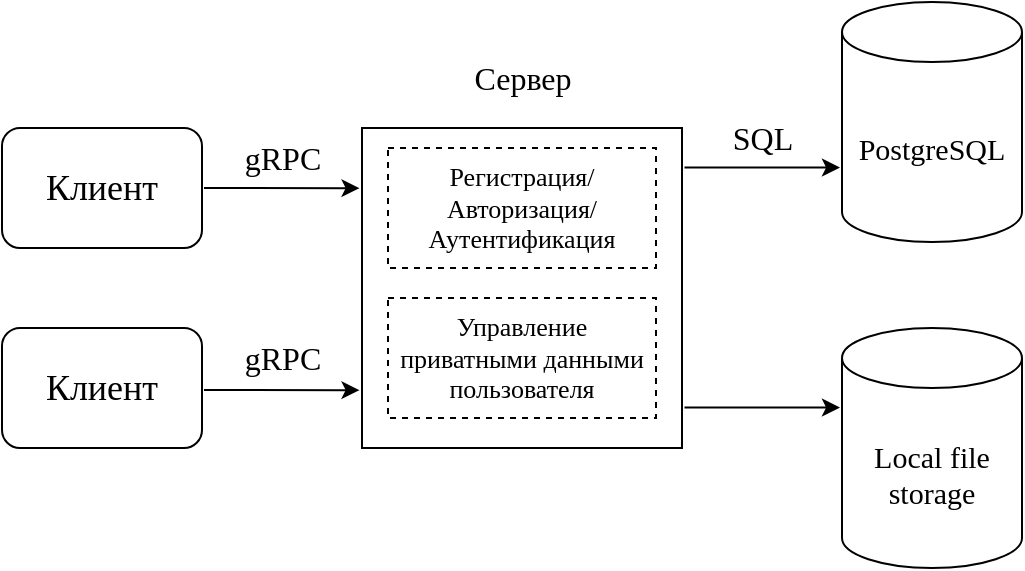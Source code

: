 <mxfile version="20.7.4" type="device" pages="2"><diagram name="Страница — 1" id="A7AEi9wS5JXtITfmlAnY"><mxGraphModel dx="1821" dy="1061" grid="1" gridSize="10" guides="1" tooltips="1" connect="1" arrows="1" fold="1" page="1" pageScale="1" pageWidth="827" pageHeight="1169" math="0" shadow="0"><root><mxCell id="0"/><mxCell id="1" parent="0"/><mxCell id="0BjabEh6aeYiws9WoOvz-1" value="Клиент" style="rounded=1;whiteSpace=wrap;html=1;fontFamily=Times New Roman;fontSize=18;" parent="1" vertex="1"><mxGeometry x="120" y="120" width="100" height="60" as="geometry"/></mxCell><mxCell id="0BjabEh6aeYiws9WoOvz-2" value="Клиент" style="rounded=1;whiteSpace=wrap;html=1;fontFamily=Times New Roman;fontSize=18;" parent="1" vertex="1"><mxGeometry x="120" y="220" width="100" height="60" as="geometry"/></mxCell><mxCell id="0BjabEh6aeYiws9WoOvz-3" value="" style="rounded=0;whiteSpace=wrap;html=1;fontFamily=Times New Roman;fontSize=18;" parent="1" vertex="1"><mxGeometry x="300" y="120" width="160" height="160" as="geometry"/></mxCell><mxCell id="0BjabEh6aeYiws9WoOvz-4" value="PostgreSQL" style="shape=cylinder3;whiteSpace=wrap;html=1;boundedLbl=1;backgroundOutline=1;size=15;fontFamily=Times New Roman;fontSize=15;" parent="1" vertex="1"><mxGeometry x="540" y="57" width="90" height="120" as="geometry"/></mxCell><mxCell id="0BjabEh6aeYiws9WoOvz-6" value="" style="endArrow=classic;startArrow=none;html=1;rounded=0;exitX=1;exitY=0.5;exitDx=0;exitDy=0;entryX=-0.014;entryY=0.188;entryDx=0;entryDy=0;entryPerimeter=0;startFill=0;" parent="1" edge="1"><mxGeometry width="50" height="50" relative="1" as="geometry"><mxPoint x="221.0" y="150" as="sourcePoint"/><mxPoint x="298.76" y="150.08" as="targetPoint"/></mxGeometry></mxCell><mxCell id="0BjabEh6aeYiws9WoOvz-7" value="" style="endArrow=classic;startArrow=none;html=1;rounded=0;exitX=1;exitY=0.5;exitDx=0;exitDy=0;entryX=-0.014;entryY=0.188;entryDx=0;entryDy=0;entryPerimeter=0;startFill=0;" parent="1" edge="1"><mxGeometry width="50" height="50" relative="1" as="geometry"><mxPoint x="221.0" y="251" as="sourcePoint"/><mxPoint x="298.76" y="251.08" as="targetPoint"/></mxGeometry></mxCell><mxCell id="0BjabEh6aeYiws9WoOvz-8" value="" style="endArrow=classic;startArrow=none;html=1;rounded=0;exitX=1;exitY=0.5;exitDx=0;exitDy=0;entryX=-0.014;entryY=0.188;entryDx=0;entryDy=0;entryPerimeter=0;startFill=0;" parent="1" edge="1"><mxGeometry width="50" height="50" relative="1" as="geometry"><mxPoint x="461.24" y="139.69" as="sourcePoint"/><mxPoint x="539" y="139.77" as="targetPoint"/></mxGeometry></mxCell><mxCell id="0BjabEh6aeYiws9WoOvz-9" value="&lt;font face=&quot;Times New Roman&quot;&gt;&lt;span style=&quot;font-size: 16px;&quot;&gt;gRPC&lt;/span&gt;&lt;/font&gt;" style="text;html=1;align=center;verticalAlign=middle;resizable=0;points=[];autosize=1;strokeColor=none;fillColor=none;" parent="1" vertex="1"><mxGeometry x="230" y="120" width="60" height="30" as="geometry"/></mxCell><mxCell id="0BjabEh6aeYiws9WoOvz-10" value="&lt;font face=&quot;Times New Roman&quot;&gt;&lt;span style=&quot;font-size: 16px;&quot;&gt;gRPC&lt;/span&gt;&lt;/font&gt;" style="text;html=1;align=center;verticalAlign=middle;resizable=0;points=[];autosize=1;strokeColor=none;fillColor=none;" parent="1" vertex="1"><mxGeometry x="230" y="220" width="60" height="30" as="geometry"/></mxCell><mxCell id="0BjabEh6aeYiws9WoOvz-12" value="&lt;font face=&quot;Times New Roman&quot;&gt;&lt;span style=&quot;font-size: 16px;&quot;&gt;SQL&lt;/span&gt;&lt;/font&gt;" style="text;html=1;align=center;verticalAlign=middle;resizable=0;points=[];autosize=1;strokeColor=none;fillColor=none;" parent="1" vertex="1"><mxGeometry x="475" y="110" width="50" height="30" as="geometry"/></mxCell><mxCell id="0BjabEh6aeYiws9WoOvz-18" value="Регистрация/Авторизация/Аутентификация" style="rounded=0;whiteSpace=wrap;html=1;fontSize=13;dashed=1;fontFamily=Times New Roman;" parent="1" vertex="1"><mxGeometry x="313" y="130" width="134" height="60" as="geometry"/></mxCell><mxCell id="0BjabEh6aeYiws9WoOvz-19" value="&lt;font face=&quot;Times New Roman&quot;&gt;&lt;span style=&quot;font-size: 16px;&quot;&gt;Сервер&lt;/span&gt;&lt;/font&gt;" style="text;html=1;align=center;verticalAlign=middle;resizable=0;points=[];autosize=1;strokeColor=none;fillColor=none;" parent="1" vertex="1"><mxGeometry x="345" y="80" width="70" height="30" as="geometry"/></mxCell><mxCell id="0BjabEh6aeYiws9WoOvz-20" value="Управление приватными данными пользователя" style="rounded=0;whiteSpace=wrap;html=1;fontSize=13;dashed=1;fontFamily=Times New Roman;" parent="1" vertex="1"><mxGeometry x="313" y="205" width="134" height="60" as="geometry"/></mxCell><mxCell id="xavEVixjRneUGCWunh4h-1" value="Local file storage" style="shape=cylinder3;whiteSpace=wrap;html=1;boundedLbl=1;backgroundOutline=1;size=15;fontFamily=Times New Roman;fontSize=15;" vertex="1" parent="1"><mxGeometry x="540" y="220" width="90" height="120" as="geometry"/></mxCell><mxCell id="xavEVixjRneUGCWunh4h-2" value="" style="endArrow=classic;startArrow=none;html=1;rounded=0;exitX=1;exitY=0.5;exitDx=0;exitDy=0;entryX=-0.014;entryY=0.188;entryDx=0;entryDy=0;entryPerimeter=0;startFill=0;" edge="1" parent="1"><mxGeometry width="50" height="50" relative="1" as="geometry"><mxPoint x="461.24" y="259.69" as="sourcePoint"/><mxPoint x="539" y="259.77" as="targetPoint"/></mxGeometry></mxCell></root></mxGraphModel></diagram><diagram id="UmiuhMNcPvP-buo4m6Mh" name="Страница — 2"><mxGraphModel dx="2665" dy="1079" grid="1" gridSize="10" guides="1" tooltips="1" connect="1" arrows="1" fold="1" page="1" pageScale="1" pageWidth="827" pageHeight="1169" math="0" shadow="0"><root><mxCell id="0"/><mxCell id="1" parent="0"/><mxCell id="PvdSpdUyLi-zHJBY2cFU-2" value="" style="rounded=0;whiteSpace=wrap;html=1;strokeColor=none;fillColor=#FF6666;" vertex="1" parent="1"><mxGeometry x="1640" y="460" width="360" height="80" as="geometry"/></mxCell><mxCell id="PvdSpdUyLi-zHJBY2cFU-3" value="" style="rounded=0;whiteSpace=wrap;html=1;strokeColor=none;fillColor=#CCFFE6;" vertex="1" parent="1"><mxGeometry x="1640" y="380" width="360" height="80" as="geometry"/></mxCell><mxCell id="MHM7nCRx2v9ie0jKiCHQ-299" value="" style="rounded=0;whiteSpace=wrap;html=1;strokeColor=none;fillColor=#CCFFE6;" parent="1" vertex="1"><mxGeometry x="1160" y="380" width="360" height="100" as="geometry"/></mxCell><mxCell id="MHM7nCRx2v9ie0jKiCHQ-263" value="" style="rounded=0;whiteSpace=wrap;html=1;strokeColor=none;fillColor=#FF6666;" parent="1" vertex="1"><mxGeometry x="640" y="460" width="360" height="80" as="geometry"/></mxCell><mxCell id="MHM7nCRx2v9ie0jKiCHQ-264" value="" style="rounded=0;whiteSpace=wrap;html=1;strokeColor=none;fillColor=#CCFFE6;" parent="1" vertex="1"><mxGeometry x="640" y="380" width="360" height="80" as="geometry"/></mxCell><mxCell id="MHM7nCRx2v9ie0jKiCHQ-179" value="" style="rounded=0;whiteSpace=wrap;html=1;strokeColor=none;fillColor=#FF6666;" parent="1" vertex="1"><mxGeometry x="-320" y="170" width="360" height="100" as="geometry"/></mxCell><mxCell id="MHM7nCRx2v9ie0jKiCHQ-175" value="" style="rounded=0;whiteSpace=wrap;html=1;strokeColor=none;fillColor=#FF6666;" parent="1" vertex="1"><mxGeometry x="-320" y="575" width="360" height="80" as="geometry"/></mxCell><mxCell id="MHM7nCRx2v9ie0jKiCHQ-158" value="" style="rounded=0;whiteSpace=wrap;html=1;strokeColor=none;fillColor=#CCFFE6;" parent="1" vertex="1"><mxGeometry x="-320" y="495" width="360" height="80" as="geometry"/></mxCell><mxCell id="MHM7nCRx2v9ie0jKiCHQ-71" value="" style="rounded=0;whiteSpace=wrap;html=1;strokeColor=none;fillColor=#FF6666;" parent="1" vertex="1"><mxGeometry x="160" y="558" width="360" height="100" as="geometry"/></mxCell><mxCell id="MHM7nCRx2v9ie0jKiCHQ-66" value="" style="rounded=0;whiteSpace=wrap;html=1;strokeColor=none;fillColor=#CCFFE6;" parent="1" vertex="1"><mxGeometry x="160" y="458" width="360" height="100" as="geometry"/></mxCell><mxCell id="MHM7nCRx2v9ie0jKiCHQ-1" value="" style="endArrow=none;html=1;rounded=0;strokeWidth=2;" parent="1" edge="1"><mxGeometry width="50" height="50" relative="1" as="geometry"><mxPoint x="160" y="680" as="sourcePoint"/><mxPoint x="160" y="80" as="targetPoint"/></mxGeometry></mxCell><mxCell id="MHM7nCRx2v9ie0jKiCHQ-2" value="" style="endArrow=none;html=1;rounded=0;strokeWidth=2;" parent="1" edge="1"><mxGeometry width="50" height="50" relative="1" as="geometry"><mxPoint x="280" y="680" as="sourcePoint"/><mxPoint x="280" y="80" as="targetPoint"/></mxGeometry></mxCell><mxCell id="MHM7nCRx2v9ie0jKiCHQ-3" value="" style="endArrow=none;html=1;rounded=0;strokeWidth=2;" parent="1" edge="1"><mxGeometry width="50" height="50" relative="1" as="geometry"><mxPoint x="400" y="680" as="sourcePoint"/><mxPoint x="400" y="80" as="targetPoint"/></mxGeometry></mxCell><mxCell id="MHM7nCRx2v9ie0jKiCHQ-8" value="Клиент 1" style="text;html=1;strokeColor=none;fillColor=none;align=center;verticalAlign=middle;whiteSpace=wrap;rounded=0;fontFamily=Times New Roman;fontSize=16;fontStyle=1" parent="1" vertex="1"><mxGeometry x="120" y="40" width="80" height="30" as="geometry"/></mxCell><mxCell id="MHM7nCRx2v9ie0jKiCHQ-9" value="Клиент 2" style="text;html=1;strokeColor=none;fillColor=none;align=center;verticalAlign=middle;whiteSpace=wrap;rounded=0;fontFamily=Times New Roman;fontSize=16;fontStyle=1" parent="1" vertex="1"><mxGeometry x="240" y="40" width="80" height="30" as="geometry"/></mxCell><mxCell id="MHM7nCRx2v9ie0jKiCHQ-10" value="Сервер" style="text;html=1;strokeColor=none;fillColor=none;align=center;verticalAlign=middle;whiteSpace=wrap;rounded=0;fontFamily=Times New Roman;fontSize=16;fontStyle=1" parent="1" vertex="1"><mxGeometry x="360" y="40" width="80" height="30" as="geometry"/></mxCell><mxCell id="MHM7nCRx2v9ie0jKiCHQ-11" value="" style="endArrow=classic;html=1;rounded=0;strokeColor=#0000FF;" parent="1" edge="1"><mxGeometry width="50" height="50" relative="1" as="geometry"><mxPoint x="160" y="108" as="sourcePoint"/><mxPoint x="400" y="108" as="targetPoint"/></mxGeometry></mxCell><mxCell id="MHM7nCRx2v9ie0jKiCHQ-12" value="" style="endArrow=classic;html=1;rounded=0;strokeColor=#CC00CC;" parent="1" edge="1"><mxGeometry width="50" height="50" relative="1" as="geometry"><mxPoint x="280" y="148" as="sourcePoint"/><mxPoint x="400" y="148" as="targetPoint"/></mxGeometry></mxCell><mxCell id="MHM7nCRx2v9ie0jKiCHQ-13" value="" style="endArrow=classic;html=1;rounded=0;strokeColor=#CC00CC;" parent="1" edge="1"><mxGeometry width="50" height="50" relative="1" as="geometry"><mxPoint x="400" y="488" as="sourcePoint"/><mxPoint x="280" y="488" as="targetPoint"/></mxGeometry></mxCell><mxCell id="MHM7nCRx2v9ie0jKiCHQ-14" value="" style="endArrow=classic;html=1;rounded=0;strokeColor=#0000FF;" parent="1" edge="1"><mxGeometry width="50" height="50" relative="1" as="geometry"><mxPoint x="400" y="528" as="sourcePoint"/><mxPoint x="160" y="528" as="targetPoint"/></mxGeometry></mxCell><mxCell id="MHM7nCRx2v9ie0jKiCHQ-15" value="Логин + пароль" style="text;html=1;strokeColor=none;fillColor=none;align=center;verticalAlign=middle;whiteSpace=wrap;rounded=0;" parent="1" vertex="1"><mxGeometry x="170" y="78" width="100" height="30" as="geometry"/></mxCell><mxCell id="MHM7nCRx2v9ie0jKiCHQ-18" value="OK + JWT" style="text;html=1;strokeColor=none;fillColor=none;align=center;verticalAlign=middle;whiteSpace=wrap;rounded=0;" parent="1" vertex="1"><mxGeometry x="290" y="498" width="100" height="30" as="geometry"/></mxCell><mxCell id="MHM7nCRx2v9ie0jKiCHQ-26" value="Логин + пароль" style="text;html=1;strokeColor=none;fillColor=none;align=center;verticalAlign=middle;whiteSpace=wrap;rounded=0;" parent="1" vertex="1"><mxGeometry x="290" y="118" width="100" height="30" as="geometry"/></mxCell><mxCell id="MHM7nCRx2v9ie0jKiCHQ-27" value="OK + JWT" style="text;html=1;strokeColor=none;fillColor=none;align=center;verticalAlign=middle;whiteSpace=wrap;rounded=0;" parent="1" vertex="1"><mxGeometry x="290" y="458" width="100" height="30" as="geometry"/></mxCell><mxCell id="MHM7nCRx2v9ie0jKiCHQ-38" value="" style="endArrow=none;html=1;rounded=0;strokeWidth=2;" parent="1" edge="1"><mxGeometry width="50" height="50" relative="1" as="geometry"><mxPoint x="520" y="680" as="sourcePoint"/><mxPoint x="520" y="80" as="targetPoint"/></mxGeometry></mxCell><mxCell id="MHM7nCRx2v9ie0jKiCHQ-40" value="База данных" style="text;html=1;strokeColor=none;fillColor=none;align=center;verticalAlign=middle;whiteSpace=wrap;rounded=0;fontFamily=Times New Roman;fontSize=16;fontStyle=1" parent="1" vertex="1"><mxGeometry x="480" y="40" width="80" height="30" as="geometry"/></mxCell><mxCell id="MHM7nCRx2v9ie0jKiCHQ-41" value="" style="endArrow=classic;html=1;rounded=0;strokeColor=#CC00CC;" parent="1" edge="1"><mxGeometry width="50" height="50" relative="1" as="geometry"><mxPoint x="400" y="228" as="sourcePoint"/><mxPoint x="520" y="228" as="targetPoint"/></mxGeometry></mxCell><mxCell id="MHM7nCRx2v9ie0jKiCHQ-49" value="" style="endArrow=classic;html=1;rounded=0;strokeColor=#0000FF;" parent="1" edge="1"><mxGeometry width="50" height="50" relative="1" as="geometry"><mxPoint x="400" y="188" as="sourcePoint"/><mxPoint x="520" y="188" as="targetPoint"/></mxGeometry></mxCell><mxCell id="MHM7nCRx2v9ie0jKiCHQ-50" value="Запрос пароля по логину" style="text;html=1;strokeColor=none;fillColor=none;align=center;verticalAlign=middle;whiteSpace=wrap;rounded=0;" parent="1" vertex="1"><mxGeometry x="410" y="198" width="100" height="30" as="geometry"/></mxCell><mxCell id="MHM7nCRx2v9ie0jKiCHQ-52" value="Запрос пароля по логину" style="text;html=1;strokeColor=none;fillColor=none;align=center;verticalAlign=middle;whiteSpace=wrap;rounded=0;" parent="1" vertex="1"><mxGeometry x="410" y="158" width="100" height="30" as="geometry"/></mxCell><mxCell id="MHM7nCRx2v9ie0jKiCHQ-54" value="" style="endArrow=classic;html=1;rounded=0;strokeColor=#CC00CC;" parent="1" edge="1"><mxGeometry width="50" height="50" relative="1" as="geometry"><mxPoint x="520" y="268" as="sourcePoint"/><mxPoint x="400" y="268" as="targetPoint"/></mxGeometry></mxCell><mxCell id="MHM7nCRx2v9ie0jKiCHQ-55" value="Пароль + соль" style="text;html=1;strokeColor=none;fillColor=none;align=center;verticalAlign=middle;whiteSpace=wrap;rounded=0;" parent="1" vertex="1"><mxGeometry x="410" y="238" width="100" height="30" as="geometry"/></mxCell><mxCell id="MHM7nCRx2v9ie0jKiCHQ-56" value="" style="endArrow=classic;html=1;rounded=0;strokeColor=#0000FF;" parent="1" edge="1"><mxGeometry width="50" height="50" relative="1" as="geometry"><mxPoint x="520" y="308" as="sourcePoint"/><mxPoint x="400" y="308" as="targetPoint"/></mxGeometry></mxCell><mxCell id="MHM7nCRx2v9ie0jKiCHQ-57" value="Пароль + соль" style="text;html=1;strokeColor=none;fillColor=none;align=center;verticalAlign=middle;whiteSpace=wrap;rounded=0;" parent="1" vertex="1"><mxGeometry x="410" y="278" width="100" height="30" as="geometry"/></mxCell><mxCell id="MHM7nCRx2v9ie0jKiCHQ-58" value="" style="endArrow=classic;html=1;rounded=0;strokeColor=#0000FF;edgeStyle=elbowEdgeStyle;" parent="1" edge="1"><mxGeometry width="50" height="50" relative="1" as="geometry"><mxPoint x="400" y="398" as="sourcePoint"/><mxPoint x="400" y="448" as="targetPoint"/><Array as="points"><mxPoint x="440" y="428"/></Array></mxGeometry></mxCell><mxCell id="MHM7nCRx2v9ie0jKiCHQ-59" value="Проверка &lt;br&gt;пароля" style="text;html=1;strokeColor=none;fillColor=none;align=left;verticalAlign=middle;whiteSpace=wrap;rounded=0;" parent="1" vertex="1"><mxGeometry x="450" y="408" width="60" height="30" as="geometry"/></mxCell><mxCell id="MHM7nCRx2v9ie0jKiCHQ-60" value="" style="endArrow=classic;html=1;rounded=0;strokeColor=#CC00CC;edgeStyle=elbowEdgeStyle;" parent="1" edge="1"><mxGeometry width="50" height="50" relative="1" as="geometry"><mxPoint x="400" y="328" as="sourcePoint"/><mxPoint x="400" y="378" as="targetPoint"/><Array as="points"><mxPoint x="440" y="358"/></Array></mxGeometry></mxCell><mxCell id="MHM7nCRx2v9ie0jKiCHQ-61" value="Проверка &lt;br&gt;пароля" style="text;html=1;strokeColor=none;fillColor=none;align=left;verticalAlign=middle;whiteSpace=wrap;rounded=0;" parent="1" vertex="1"><mxGeometry x="450" y="338" width="60" height="30" as="geometry"/></mxCell><mxCell id="MHM7nCRx2v9ie0jKiCHQ-62" value="" style="endArrow=classic;html=1;rounded=0;strokeColor=#CC00CC;" parent="1" edge="1"><mxGeometry width="50" height="50" relative="1" as="geometry"><mxPoint x="400" y="598" as="sourcePoint"/><mxPoint x="280" y="598" as="targetPoint"/></mxGeometry></mxCell><mxCell id="MHM7nCRx2v9ie0jKiCHQ-63" value="" style="endArrow=classic;html=1;rounded=0;strokeColor=#0000FF;" parent="1" edge="1"><mxGeometry width="50" height="50" relative="1" as="geometry"><mxPoint x="400" y="638" as="sourcePoint"/><mxPoint x="160" y="638" as="targetPoint"/></mxGeometry></mxCell><mxCell id="MHM7nCRx2v9ie0jKiCHQ-64" value="UNAUTHENTICATED" style="text;html=1;strokeColor=none;fillColor=none;align=center;verticalAlign=middle;whiteSpace=wrap;rounded=0;fontSize=10;" parent="1" vertex="1"><mxGeometry x="290" y="608" width="100" height="30" as="geometry"/></mxCell><mxCell id="MHM7nCRx2v9ie0jKiCHQ-65" value="UNAUTHENTICATED" style="text;html=1;strokeColor=none;fillColor=none;align=center;verticalAlign=middle;whiteSpace=wrap;rounded=0;fontSize=10;" parent="1" vertex="1"><mxGeometry x="290" y="568" width="100" height="30" as="geometry"/></mxCell><mxCell id="MHM7nCRx2v9ie0jKiCHQ-72" value="Успешная авторизация" style="text;html=1;strokeColor=none;fillColor=none;align=left;verticalAlign=middle;whiteSpace=wrap;rounded=0;" parent="1" vertex="1"><mxGeometry x="170" y="458" width="90" height="30" as="geometry"/></mxCell><mxCell id="MHM7nCRx2v9ie0jKiCHQ-73" value="Неудачная авторизация" style="text;html=1;strokeColor=none;fillColor=none;align=left;verticalAlign=middle;whiteSpace=wrap;rounded=0;" parent="1" vertex="1"><mxGeometry x="170" y="558" width="90" height="30" as="geometry"/></mxCell><mxCell id="MHM7nCRx2v9ie0jKiCHQ-76" value="" style="endArrow=none;html=1;rounded=0;strokeWidth=2;" parent="1" edge="1"><mxGeometry width="50" height="50" relative="1" as="geometry"><mxPoint x="-320" y="680" as="sourcePoint"/><mxPoint x="-320" y="80" as="targetPoint"/></mxGeometry></mxCell><mxCell id="MHM7nCRx2v9ie0jKiCHQ-77" value="" style="endArrow=none;html=1;rounded=0;strokeWidth=2;" parent="1" edge="1"><mxGeometry width="50" height="50" relative="1" as="geometry"><mxPoint x="-200" y="680" as="sourcePoint"/><mxPoint x="-200" y="80" as="targetPoint"/></mxGeometry></mxCell><mxCell id="MHM7nCRx2v9ie0jKiCHQ-78" value="" style="endArrow=none;html=1;rounded=0;strokeWidth=2;" parent="1" edge="1"><mxGeometry width="50" height="50" relative="1" as="geometry"><mxPoint x="-80" y="680" as="sourcePoint"/><mxPoint x="-80" y="80" as="targetPoint"/></mxGeometry></mxCell><mxCell id="MHM7nCRx2v9ie0jKiCHQ-79" value="Клиент 1" style="text;html=1;strokeColor=none;fillColor=none;align=center;verticalAlign=middle;whiteSpace=wrap;rounded=0;fontFamily=Times New Roman;fontSize=16;fontStyle=1" parent="1" vertex="1"><mxGeometry x="-360" y="40" width="80" height="30" as="geometry"/></mxCell><mxCell id="MHM7nCRx2v9ie0jKiCHQ-80" value="Клиент 2" style="text;html=1;strokeColor=none;fillColor=none;align=center;verticalAlign=middle;whiteSpace=wrap;rounded=0;fontFamily=Times New Roman;fontSize=16;fontStyle=1" parent="1" vertex="1"><mxGeometry x="-240" y="40" width="80" height="30" as="geometry"/></mxCell><mxCell id="MHM7nCRx2v9ie0jKiCHQ-81" value="Сервер" style="text;html=1;strokeColor=none;fillColor=none;align=center;verticalAlign=middle;whiteSpace=wrap;rounded=0;fontFamily=Times New Roman;fontSize=16;fontStyle=1" parent="1" vertex="1"><mxGeometry x="-120" y="40" width="80" height="30" as="geometry"/></mxCell><mxCell id="MHM7nCRx2v9ie0jKiCHQ-90" value="" style="endArrow=none;html=1;rounded=0;strokeWidth=2;" parent="1" edge="1"><mxGeometry width="50" height="50" relative="1" as="geometry"><mxPoint x="40" y="680" as="sourcePoint"/><mxPoint x="40" y="80" as="targetPoint"/></mxGeometry></mxCell><mxCell id="MHM7nCRx2v9ie0jKiCHQ-91" value="База данных" style="text;html=1;strokeColor=none;fillColor=none;align=center;verticalAlign=middle;whiteSpace=wrap;rounded=0;fontFamily=Times New Roman;fontSize=16;fontStyle=1" parent="1" vertex="1"><mxGeometry y="40" width="80" height="30" as="geometry"/></mxCell><mxCell id="MHM7nCRx2v9ie0jKiCHQ-112" value="" style="endArrow=classic;html=1;rounded=0;strokeColor=#0000FF;" parent="1" edge="1"><mxGeometry width="50" height="50" relative="1" as="geometry"><mxPoint x="-320" y="110" as="sourcePoint"/><mxPoint x="-80" y="110" as="targetPoint"/></mxGeometry></mxCell><mxCell id="MHM7nCRx2v9ie0jKiCHQ-113" value="" style="endArrow=classic;html=1;rounded=0;strokeColor=#CC00CC;" parent="1" edge="1"><mxGeometry width="50" height="50" relative="1" as="geometry"><mxPoint x="-200" y="150" as="sourcePoint"/><mxPoint x="-80" y="150" as="targetPoint"/></mxGeometry></mxCell><mxCell id="MHM7nCRx2v9ie0jKiCHQ-114" value="Логин + пароль" style="text;html=1;strokeColor=none;fillColor=none;align=center;verticalAlign=middle;whiteSpace=wrap;rounded=0;" parent="1" vertex="1"><mxGeometry x="-310" y="80" width="100" height="30" as="geometry"/></mxCell><mxCell id="MHM7nCRx2v9ie0jKiCHQ-115" value="Логин + пароль" style="text;html=1;strokeColor=none;fillColor=none;align=center;verticalAlign=middle;whiteSpace=wrap;rounded=0;" parent="1" vertex="1"><mxGeometry x="-190" y="120" width="100" height="30" as="geometry"/></mxCell><mxCell id="MHM7nCRx2v9ie0jKiCHQ-116" value="" style="endArrow=classic;html=1;rounded=0;strokeColor=#CC00CC;" parent="1" edge="1"><mxGeometry width="50" height="50" relative="1" as="geometry"><mxPoint x="-80" y="378.95" as="sourcePoint"/><mxPoint x="40" y="378.95" as="targetPoint"/></mxGeometry></mxCell><mxCell id="MHM7nCRx2v9ie0jKiCHQ-117" value="" style="endArrow=classic;html=1;rounded=0;strokeColor=#0000FF;" parent="1" edge="1"><mxGeometry width="50" height="50" relative="1" as="geometry"><mxPoint x="-80" y="318.95" as="sourcePoint"/><mxPoint x="40" y="318.95" as="targetPoint"/></mxGeometry></mxCell><mxCell id="MHM7nCRx2v9ie0jKiCHQ-118" value="Сохранение логина + пароля + соль" style="text;html=1;strokeColor=none;fillColor=none;align=center;verticalAlign=middle;whiteSpace=wrap;rounded=0;" parent="1" vertex="1"><mxGeometry x="-70" y="338.95" width="100" height="30" as="geometry"/></mxCell><mxCell id="MHM7nCRx2v9ie0jKiCHQ-119" value="Сохранение логина + пароля + соль" style="text;html=1;strokeColor=none;fillColor=none;align=center;verticalAlign=middle;whiteSpace=wrap;rounded=0;" parent="1" vertex="1"><mxGeometry x="-70" y="278.95" width="100" height="30" as="geometry"/></mxCell><mxCell id="MHM7nCRx2v9ie0jKiCHQ-153" value="" style="endArrow=classic;html=1;rounded=0;strokeColor=#0000FF;" parent="1" edge="1"><mxGeometry width="50" height="50" relative="1" as="geometry"><mxPoint x="40" y="418.95" as="sourcePoint"/><mxPoint x="-80" y="418.95" as="targetPoint"/></mxGeometry></mxCell><mxCell id="MHM7nCRx2v9ie0jKiCHQ-154" value="Успех сохранения" style="text;html=1;strokeColor=none;fillColor=none;align=center;verticalAlign=middle;whiteSpace=wrap;rounded=0;" parent="1" vertex="1"><mxGeometry x="-70" y="388.95" width="100" height="30" as="geometry"/></mxCell><mxCell id="MHM7nCRx2v9ie0jKiCHQ-155" value="" style="endArrow=classic;html=1;rounded=0;strokeColor=#CC00CC;" parent="1" edge="1"><mxGeometry width="50" height="50" relative="1" as="geometry"><mxPoint x="40" y="478.95" as="sourcePoint"/><mxPoint x="-80" y="478.95" as="targetPoint"/></mxGeometry></mxCell><mxCell id="MHM7nCRx2v9ie0jKiCHQ-156" value="Ошибка уникальности логина" style="text;html=1;strokeColor=none;fillColor=none;align=center;verticalAlign=middle;whiteSpace=wrap;rounded=0;" parent="1" vertex="1"><mxGeometry x="-70" y="438.95" width="100" height="30" as="geometry"/></mxCell><mxCell id="MHM7nCRx2v9ie0jKiCHQ-160" value="" style="endArrow=classic;html=1;rounded=0;strokeColor=#0000FF;" parent="1" edge="1"><mxGeometry width="50" height="50" relative="1" as="geometry"><mxPoint x="-80" y="553" as="sourcePoint"/><mxPoint x="-320" y="553" as="targetPoint"/></mxGeometry></mxCell><mxCell id="MHM7nCRx2v9ie0jKiCHQ-161" value="OK + JWT" style="text;html=1;strokeColor=none;fillColor=none;align=center;verticalAlign=middle;whiteSpace=wrap;rounded=0;" parent="1" vertex="1"><mxGeometry x="-190" y="523" width="100" height="30" as="geometry"/></mxCell><mxCell id="MHM7nCRx2v9ie0jKiCHQ-167" value="Успешная регистрация" style="text;html=1;strokeColor=none;fillColor=none;align=left;verticalAlign=middle;whiteSpace=wrap;rounded=0;" parent="1" vertex="1"><mxGeometry x="-310" y="495" width="90" height="30" as="geometry"/></mxCell><mxCell id="MHM7nCRx2v9ie0jKiCHQ-176" value="" style="endArrow=classic;html=1;rounded=0;strokeColor=#CC00CC;" parent="1" edge="1"><mxGeometry width="50" height="50" relative="1" as="geometry"><mxPoint x="-80" y="640" as="sourcePoint"/><mxPoint x="-200" y="640" as="targetPoint"/></mxGeometry></mxCell><mxCell id="MHM7nCRx2v9ie0jKiCHQ-177" value="ALREADY_EXISTS" style="text;html=1;strokeColor=none;fillColor=none;align=center;verticalAlign=middle;whiteSpace=wrap;rounded=0;fontSize=10;" parent="1" vertex="1"><mxGeometry x="-190" y="610" width="100" height="30" as="geometry"/></mxCell><mxCell id="MHM7nCRx2v9ie0jKiCHQ-178" value="Пользователь уже существует" style="text;html=1;strokeColor=none;fillColor=none;align=left;verticalAlign=middle;whiteSpace=wrap;rounded=0;" parent="1" vertex="1"><mxGeometry x="-310" y="575" width="90" height="30" as="geometry"/></mxCell><mxCell id="MHM7nCRx2v9ie0jKiCHQ-180" value="" style="endArrow=classic;html=1;rounded=0;strokeColor=#CC00CC;" parent="1" edge="1"><mxGeometry width="50" height="50" relative="1" as="geometry"><mxPoint x="-80" y="210" as="sourcePoint"/><mxPoint x="-200" y="210" as="targetPoint"/></mxGeometry></mxCell><mxCell id="MHM7nCRx2v9ie0jKiCHQ-181" value="" style="endArrow=classic;html=1;rounded=0;strokeColor=#0000FF;" parent="1" edge="1"><mxGeometry width="50" height="50" relative="1" as="geometry"><mxPoint x="-80" y="250" as="sourcePoint"/><mxPoint x="-320" y="250" as="targetPoint"/></mxGeometry></mxCell><mxCell id="MHM7nCRx2v9ie0jKiCHQ-182" value="INVALID_ARGUMENT" style="text;html=1;strokeColor=none;fillColor=none;align=center;verticalAlign=middle;whiteSpace=wrap;rounded=0;fontSize=10;" parent="1" vertex="1"><mxGeometry x="-190" y="220" width="100" height="30" as="geometry"/></mxCell><mxCell id="MHM7nCRx2v9ie0jKiCHQ-183" value="INVALID_ARGUMENT" style="text;html=1;strokeColor=none;fillColor=none;align=center;verticalAlign=middle;whiteSpace=wrap;rounded=0;fontSize=10;" parent="1" vertex="1"><mxGeometry x="-190" y="180" width="100" height="30" as="geometry"/></mxCell><mxCell id="MHM7nCRx2v9ie0jKiCHQ-184" value="Неверный формат данных" style="text;html=1;strokeColor=none;fillColor=none;align=left;verticalAlign=middle;whiteSpace=wrap;rounded=0;" parent="1" vertex="1"><mxGeometry x="-310" y="170" width="90" height="50" as="geometry"/></mxCell><mxCell id="MHM7nCRx2v9ie0jKiCHQ-187" value="" style="endArrow=none;html=1;rounded=0;strokeWidth=2;" parent="1" edge="1"><mxGeometry width="50" height="50" relative="1" as="geometry"><mxPoint x="640" y="560" as="sourcePoint"/><mxPoint x="640" y="80" as="targetPoint"/></mxGeometry></mxCell><mxCell id="MHM7nCRx2v9ie0jKiCHQ-188" value="" style="endArrow=none;html=1;rounded=0;strokeWidth=2;" parent="1" edge="1"><mxGeometry width="50" height="50" relative="1" as="geometry"><mxPoint x="760" y="560" as="sourcePoint"/><mxPoint x="760" y="80" as="targetPoint"/></mxGeometry></mxCell><mxCell id="MHM7nCRx2v9ie0jKiCHQ-189" value="" style="endArrow=none;html=1;rounded=0;strokeWidth=2;" parent="1" edge="1"><mxGeometry width="50" height="50" relative="1" as="geometry"><mxPoint x="880" y="560" as="sourcePoint"/><mxPoint x="880" y="80" as="targetPoint"/></mxGeometry></mxCell><mxCell id="MHM7nCRx2v9ie0jKiCHQ-190" value="Клиент 1" style="text;html=1;strokeColor=none;fillColor=none;align=center;verticalAlign=middle;whiteSpace=wrap;rounded=0;fontFamily=Times New Roman;fontSize=16;fontStyle=1" parent="1" vertex="1"><mxGeometry x="600" y="40" width="80" height="30" as="geometry"/></mxCell><mxCell id="MHM7nCRx2v9ie0jKiCHQ-191" value="Клиент 2" style="text;html=1;strokeColor=none;fillColor=none;align=center;verticalAlign=middle;whiteSpace=wrap;rounded=0;fontFamily=Times New Roman;fontSize=16;fontStyle=1" parent="1" vertex="1"><mxGeometry x="720" y="40" width="80" height="30" as="geometry"/></mxCell><mxCell id="MHM7nCRx2v9ie0jKiCHQ-192" value="Сервер" style="text;html=1;strokeColor=none;fillColor=none;align=center;verticalAlign=middle;whiteSpace=wrap;rounded=0;fontFamily=Times New Roman;fontSize=16;fontStyle=1" parent="1" vertex="1"><mxGeometry x="840" y="40" width="80" height="30" as="geometry"/></mxCell><mxCell id="MHM7nCRx2v9ie0jKiCHQ-201" value="" style="endArrow=none;html=1;rounded=0;strokeWidth=2;" parent="1" edge="1"><mxGeometry width="50" height="50" relative="1" as="geometry"><mxPoint x="1000" y="560" as="sourcePoint"/><mxPoint x="1000" y="80" as="targetPoint"/></mxGeometry></mxCell><mxCell id="MHM7nCRx2v9ie0jKiCHQ-202" value="База данных" style="text;html=1;strokeColor=none;fillColor=none;align=center;verticalAlign=middle;whiteSpace=wrap;rounded=0;fontFamily=Times New Roman;fontSize=16;fontStyle=1" parent="1" vertex="1"><mxGeometry x="960" y="40" width="80" height="30" as="geometry"/></mxCell><mxCell id="MHM7nCRx2v9ie0jKiCHQ-221" value="" style="endArrow=classic;html=1;rounded=0;strokeColor=#0000FF;" parent="1" edge="1"><mxGeometry width="50" height="50" relative="1" as="geometry"><mxPoint x="640" y="119.5" as="sourcePoint"/><mxPoint x="880" y="119.5" as="targetPoint"/></mxGeometry></mxCell><mxCell id="MHM7nCRx2v9ie0jKiCHQ-222" value="" style="endArrow=classic;html=1;rounded=0;strokeColor=#CC00CC;" parent="1" edge="1"><mxGeometry width="50" height="50" relative="1" as="geometry"><mxPoint x="760" y="159.5" as="sourcePoint"/><mxPoint x="880" y="159.5" as="targetPoint"/></mxGeometry></mxCell><mxCell id="MHM7nCRx2v9ie0jKiCHQ-223" value="Новые данные + JWT" style="text;html=1;strokeColor=none;fillColor=none;align=center;verticalAlign=middle;whiteSpace=wrap;rounded=0;" parent="1" vertex="1"><mxGeometry x="650" y="89.5" width="100" height="30" as="geometry"/></mxCell><mxCell id="MHM7nCRx2v9ie0jKiCHQ-224" value="Новые данные + JWT" style="text;html=1;strokeColor=none;fillColor=none;align=center;verticalAlign=middle;whiteSpace=wrap;rounded=0;" parent="1" vertex="1"><mxGeometry x="770" y="129.5" width="100" height="30" as="geometry"/></mxCell><mxCell id="MHM7nCRx2v9ie0jKiCHQ-229" value="" style="endArrow=classic;html=1;rounded=0;strokeColor=#CC00CC;" parent="1" edge="1"><mxGeometry width="50" height="50" relative="1" as="geometry"><mxPoint x="880" y="259" as="sourcePoint"/><mxPoint x="1000" y="259" as="targetPoint"/></mxGeometry></mxCell><mxCell id="MHM7nCRx2v9ie0jKiCHQ-230" value="" style="endArrow=classic;html=1;rounded=0;strokeColor=#0000FF;" parent="1" edge="1"><mxGeometry width="50" height="50" relative="1" as="geometry"><mxPoint x="880" y="199" as="sourcePoint"/><mxPoint x="1000" y="199" as="targetPoint"/></mxGeometry></mxCell><mxCell id="MHM7nCRx2v9ie0jKiCHQ-231" value="Сохранение данных" style="text;html=1;strokeColor=none;fillColor=none;align=center;verticalAlign=middle;whiteSpace=wrap;rounded=0;" parent="1" vertex="1"><mxGeometry x="890" y="219" width="100" height="30" as="geometry"/></mxCell><mxCell id="MHM7nCRx2v9ie0jKiCHQ-232" value="Сохранение данных" style="text;html=1;strokeColor=none;fillColor=none;align=center;verticalAlign=middle;whiteSpace=wrap;rounded=0;" parent="1" vertex="1"><mxGeometry x="890" y="159" width="100" height="30" as="geometry"/></mxCell><mxCell id="MHM7nCRx2v9ie0jKiCHQ-245" value="" style="endArrow=classic;html=1;rounded=0;strokeColor=#0000FF;" parent="1" edge="1"><mxGeometry width="50" height="50" relative="1" as="geometry"><mxPoint x="1000" y="308.95" as="sourcePoint"/><mxPoint x="880" y="308.95" as="targetPoint"/></mxGeometry></mxCell><mxCell id="MHM7nCRx2v9ie0jKiCHQ-246" value="Успех сохранения" style="text;html=1;strokeColor=none;fillColor=none;align=center;verticalAlign=middle;whiteSpace=wrap;rounded=0;" parent="1" vertex="1"><mxGeometry x="890" y="278.95" width="100" height="30" as="geometry"/></mxCell><mxCell id="MHM7nCRx2v9ie0jKiCHQ-249" value="" style="endArrow=classic;html=1;rounded=0;strokeColor=#CC00CC;" parent="1" edge="1"><mxGeometry width="50" height="50" relative="1" as="geometry"><mxPoint x="1000" y="358.95" as="sourcePoint"/><mxPoint x="880" y="358.95" as="targetPoint"/></mxGeometry></mxCell><mxCell id="MHM7nCRx2v9ie0jKiCHQ-250" value="Ошибка уникальности" style="text;html=1;strokeColor=none;fillColor=none;align=center;verticalAlign=middle;whiteSpace=wrap;rounded=0;" parent="1" vertex="1"><mxGeometry x="890" y="328.95" width="100" height="30" as="geometry"/></mxCell><mxCell id="MHM7nCRx2v9ie0jKiCHQ-265" value="" style="endArrow=classic;html=1;rounded=0;strokeColor=#0000FF;" parent="1" edge="1"><mxGeometry width="50" height="50" relative="1" as="geometry"><mxPoint x="880" y="438" as="sourcePoint"/><mxPoint x="640" y="438" as="targetPoint"/></mxGeometry></mxCell><mxCell id="MHM7nCRx2v9ie0jKiCHQ-266" value="OK" style="text;html=1;strokeColor=none;fillColor=none;align=center;verticalAlign=middle;whiteSpace=wrap;rounded=0;" parent="1" vertex="1"><mxGeometry x="770" y="408" width="100" height="30" as="geometry"/></mxCell><mxCell id="MHM7nCRx2v9ie0jKiCHQ-267" value="Успешное создание" style="text;html=1;strokeColor=none;fillColor=none;align=left;verticalAlign=middle;whiteSpace=wrap;rounded=0;" parent="1" vertex="1"><mxGeometry x="650" y="380" width="90" height="30" as="geometry"/></mxCell><mxCell id="MHM7nCRx2v9ie0jKiCHQ-268" value="" style="endArrow=classic;html=1;rounded=0;strokeColor=#CC00CC;" parent="1" edge="1"><mxGeometry width="50" height="50" relative="1" as="geometry"><mxPoint x="880" y="525" as="sourcePoint"/><mxPoint x="760" y="525" as="targetPoint"/></mxGeometry></mxCell><mxCell id="MHM7nCRx2v9ie0jKiCHQ-269" value="ALREADY_EXISTS" style="text;html=1;strokeColor=none;fillColor=none;align=center;verticalAlign=middle;whiteSpace=wrap;rounded=0;fontSize=10;" parent="1" vertex="1"><mxGeometry x="770" y="495" width="100" height="30" as="geometry"/></mxCell><mxCell id="MHM7nCRx2v9ie0jKiCHQ-270" value="Данные уже существуют" style="text;html=1;strokeColor=none;fillColor=none;align=left;verticalAlign=middle;whiteSpace=wrap;rounded=0;" parent="1" vertex="1"><mxGeometry x="650" y="460" width="90" height="30" as="geometry"/></mxCell><mxCell id="MHM7nCRx2v9ie0jKiCHQ-273" value="" style="endArrow=none;html=1;rounded=0;strokeWidth=2;" parent="1" edge="1"><mxGeometry width="50" height="50" relative="1" as="geometry"><mxPoint x="1160" y="500" as="sourcePoint"/><mxPoint x="1160" y="80" as="targetPoint"/></mxGeometry></mxCell><mxCell id="MHM7nCRx2v9ie0jKiCHQ-274" value="" style="endArrow=none;html=1;rounded=0;strokeWidth=2;" parent="1" edge="1"><mxGeometry width="50" height="50" relative="1" as="geometry"><mxPoint x="1280" y="500" as="sourcePoint"/><mxPoint x="1280" y="80" as="targetPoint"/></mxGeometry></mxCell><mxCell id="MHM7nCRx2v9ie0jKiCHQ-275" value="" style="endArrow=none;html=1;rounded=0;strokeWidth=2;" parent="1" edge="1"><mxGeometry width="50" height="50" relative="1" as="geometry"><mxPoint x="1400" y="500" as="sourcePoint"/><mxPoint x="1400" y="80" as="targetPoint"/></mxGeometry></mxCell><mxCell id="MHM7nCRx2v9ie0jKiCHQ-276" value="Клиент 1" style="text;html=1;strokeColor=none;fillColor=none;align=center;verticalAlign=middle;whiteSpace=wrap;rounded=0;fontFamily=Times New Roman;fontSize=16;fontStyle=1" parent="1" vertex="1"><mxGeometry x="1120" y="40" width="80" height="30" as="geometry"/></mxCell><mxCell id="MHM7nCRx2v9ie0jKiCHQ-277" value="Клиент 2" style="text;html=1;strokeColor=none;fillColor=none;align=center;verticalAlign=middle;whiteSpace=wrap;rounded=0;fontFamily=Times New Roman;fontSize=16;fontStyle=1" parent="1" vertex="1"><mxGeometry x="1240" y="40" width="80" height="30" as="geometry"/></mxCell><mxCell id="MHM7nCRx2v9ie0jKiCHQ-278" value="Сервер" style="text;html=1;strokeColor=none;fillColor=none;align=center;verticalAlign=middle;whiteSpace=wrap;rounded=0;fontFamily=Times New Roman;fontSize=16;fontStyle=1" parent="1" vertex="1"><mxGeometry x="1360" y="40" width="80" height="30" as="geometry"/></mxCell><mxCell id="MHM7nCRx2v9ie0jKiCHQ-279" value="" style="endArrow=none;html=1;rounded=0;strokeWidth=2;" parent="1" edge="1"><mxGeometry width="50" height="50" relative="1" as="geometry"><mxPoint x="1520" y="500" as="sourcePoint"/><mxPoint x="1520" y="80" as="targetPoint"/></mxGeometry></mxCell><mxCell id="MHM7nCRx2v9ie0jKiCHQ-280" value="База данных" style="text;html=1;strokeColor=none;fillColor=none;align=center;verticalAlign=middle;whiteSpace=wrap;rounded=0;fontFamily=Times New Roman;fontSize=16;fontStyle=1" parent="1" vertex="1"><mxGeometry x="1480" y="40" width="80" height="30" as="geometry"/></mxCell><mxCell id="MHM7nCRx2v9ie0jKiCHQ-281" value="" style="endArrow=classic;html=1;rounded=0;strokeColor=#0000FF;" parent="1" edge="1"><mxGeometry width="50" height="50" relative="1" as="geometry"><mxPoint x="1160" y="119.5" as="sourcePoint"/><mxPoint x="1400" y="119.5" as="targetPoint"/></mxGeometry></mxCell><mxCell id="MHM7nCRx2v9ie0jKiCHQ-282" value="" style="endArrow=classic;html=1;rounded=0;strokeColor=#CC00CC;" parent="1" edge="1"><mxGeometry width="50" height="50" relative="1" as="geometry"><mxPoint x="1280" y="159.5" as="sourcePoint"/><mxPoint x="1400" y="159.5" as="targetPoint"/></mxGeometry></mxCell><mxCell id="MHM7nCRx2v9ie0jKiCHQ-283" value="Измененные данные + JWT" style="text;html=1;strokeColor=none;fillColor=none;align=center;verticalAlign=middle;whiteSpace=wrap;rounded=0;" parent="1" vertex="1"><mxGeometry x="1170" y="89.5" width="100" height="30" as="geometry"/></mxCell><mxCell id="MHM7nCRx2v9ie0jKiCHQ-284" value="Измененные данные + JWT" style="text;html=1;strokeColor=none;fillColor=none;align=center;verticalAlign=middle;whiteSpace=wrap;rounded=0;" parent="1" vertex="1"><mxGeometry x="1290" y="129.5" width="100" height="30" as="geometry"/></mxCell><mxCell id="MHM7nCRx2v9ie0jKiCHQ-285" value="" style="endArrow=classic;html=1;rounded=0;strokeColor=#CC00CC;" parent="1" edge="1"><mxGeometry width="50" height="50" relative="1" as="geometry"><mxPoint x="1400" y="259" as="sourcePoint"/><mxPoint x="1520" y="259" as="targetPoint"/></mxGeometry></mxCell><mxCell id="MHM7nCRx2v9ie0jKiCHQ-286" value="" style="endArrow=classic;html=1;rounded=0;strokeColor=#0000FF;" parent="1" edge="1"><mxGeometry width="50" height="50" relative="1" as="geometry"><mxPoint x="1400" y="199" as="sourcePoint"/><mxPoint x="1520" y="199" as="targetPoint"/></mxGeometry></mxCell><mxCell id="MHM7nCRx2v9ie0jKiCHQ-287" value="Изменение данных" style="text;html=1;strokeColor=none;fillColor=none;align=center;verticalAlign=middle;whiteSpace=wrap;rounded=0;" parent="1" vertex="1"><mxGeometry x="1410" y="219" width="100" height="30" as="geometry"/></mxCell><mxCell id="MHM7nCRx2v9ie0jKiCHQ-288" value="Изменение данных" style="text;html=1;strokeColor=none;fillColor=none;align=center;verticalAlign=middle;whiteSpace=wrap;rounded=0;" parent="1" vertex="1"><mxGeometry x="1410" y="159" width="100" height="30" as="geometry"/></mxCell><mxCell id="MHM7nCRx2v9ie0jKiCHQ-289" value="" style="endArrow=classic;html=1;rounded=0;strokeColor=#0000FF;" parent="1" edge="1"><mxGeometry width="50" height="50" relative="1" as="geometry"><mxPoint x="1520" y="308.95" as="sourcePoint"/><mxPoint x="1400" y="308.95" as="targetPoint"/></mxGeometry></mxCell><mxCell id="MHM7nCRx2v9ie0jKiCHQ-290" value="Успех изменения" style="text;html=1;strokeColor=none;fillColor=none;align=center;verticalAlign=middle;whiteSpace=wrap;rounded=0;" parent="1" vertex="1"><mxGeometry x="1410" y="278.95" width="100" height="30" as="geometry"/></mxCell><mxCell id="MHM7nCRx2v9ie0jKiCHQ-291" value="" style="endArrow=classic;html=1;rounded=0;strokeColor=#CC00CC;" parent="1" edge="1"><mxGeometry width="50" height="50" relative="1" as="geometry"><mxPoint x="1520" y="358.95" as="sourcePoint"/><mxPoint x="1400" y="358.95" as="targetPoint"/></mxGeometry></mxCell><mxCell id="MHM7nCRx2v9ie0jKiCHQ-292" value="Успех изменения" style="text;html=1;strokeColor=none;fillColor=none;align=center;verticalAlign=middle;whiteSpace=wrap;rounded=0;" parent="1" vertex="1"><mxGeometry x="1410" y="328.95" width="100" height="30" as="geometry"/></mxCell><mxCell id="MHM7nCRx2v9ie0jKiCHQ-300" value="" style="endArrow=classic;html=1;rounded=0;strokeColor=#CC00CC;" parent="1" edge="1"><mxGeometry width="50" height="50" relative="1" as="geometry"><mxPoint x="1400" y="410" as="sourcePoint"/><mxPoint x="1280" y="410" as="targetPoint"/></mxGeometry></mxCell><mxCell id="MHM7nCRx2v9ie0jKiCHQ-301" value="" style="endArrow=classic;html=1;rounded=0;strokeColor=#0000FF;" parent="1" edge="1"><mxGeometry width="50" height="50" relative="1" as="geometry"><mxPoint x="1400" y="450" as="sourcePoint"/><mxPoint x="1160" y="450" as="targetPoint"/></mxGeometry></mxCell><mxCell id="MHM7nCRx2v9ie0jKiCHQ-302" value="OK&amp;nbsp;" style="text;html=1;strokeColor=none;fillColor=none;align=center;verticalAlign=middle;whiteSpace=wrap;rounded=0;" parent="1" vertex="1"><mxGeometry x="1290" y="420" width="100" height="30" as="geometry"/></mxCell><mxCell id="MHM7nCRx2v9ie0jKiCHQ-303" value="OK" style="text;html=1;strokeColor=none;fillColor=none;align=center;verticalAlign=middle;whiteSpace=wrap;rounded=0;" parent="1" vertex="1"><mxGeometry x="1290" y="380" width="100" height="30" as="geometry"/></mxCell><mxCell id="MHM7nCRx2v9ie0jKiCHQ-304" value="Успешная изменение" style="text;html=1;strokeColor=none;fillColor=none;align=left;verticalAlign=middle;whiteSpace=wrap;rounded=0;" parent="1" vertex="1"><mxGeometry x="1170" y="380" width="90" height="30" as="geometry"/></mxCell><mxCell id="MHM7nCRx2v9ie0jKiCHQ-307" value="" style="endArrow=none;html=1;rounded=0;strokeWidth=2;" parent="1" edge="1"><mxGeometry width="50" height="50" relative="1" as="geometry"><mxPoint x="1640" y="560" as="sourcePoint"/><mxPoint x="1640" y="80" as="targetPoint"/></mxGeometry></mxCell><mxCell id="MHM7nCRx2v9ie0jKiCHQ-308" value="" style="endArrow=none;html=1;rounded=0;strokeWidth=2;" parent="1" edge="1"><mxGeometry width="50" height="50" relative="1" as="geometry"><mxPoint x="1760" y="560" as="sourcePoint"/><mxPoint x="1760" y="80" as="targetPoint"/></mxGeometry></mxCell><mxCell id="MHM7nCRx2v9ie0jKiCHQ-309" value="" style="endArrow=none;html=1;rounded=0;strokeWidth=2;" parent="1" edge="1"><mxGeometry width="50" height="50" relative="1" as="geometry"><mxPoint x="1880" y="560" as="sourcePoint"/><mxPoint x="1880" y="80" as="targetPoint"/></mxGeometry></mxCell><mxCell id="MHM7nCRx2v9ie0jKiCHQ-310" value="Клиент 1" style="text;html=1;strokeColor=none;fillColor=none;align=center;verticalAlign=middle;whiteSpace=wrap;rounded=0;fontFamily=Times New Roman;fontSize=16;fontStyle=1" parent="1" vertex="1"><mxGeometry x="1600" y="40" width="80" height="30" as="geometry"/></mxCell><mxCell id="MHM7nCRx2v9ie0jKiCHQ-311" value="Клиент 2" style="text;html=1;strokeColor=none;fillColor=none;align=center;verticalAlign=middle;whiteSpace=wrap;rounded=0;fontFamily=Times New Roman;fontSize=16;fontStyle=1" parent="1" vertex="1"><mxGeometry x="1720" y="40" width="80" height="30" as="geometry"/></mxCell><mxCell id="MHM7nCRx2v9ie0jKiCHQ-312" value="Сервер" style="text;html=1;strokeColor=none;fillColor=none;align=center;verticalAlign=middle;whiteSpace=wrap;rounded=0;fontFamily=Times New Roman;fontSize=16;fontStyle=1" parent="1" vertex="1"><mxGeometry x="1840" y="40" width="80" height="30" as="geometry"/></mxCell><mxCell id="MHM7nCRx2v9ie0jKiCHQ-313" value="" style="endArrow=none;html=1;rounded=0;strokeWidth=2;" parent="1" edge="1"><mxGeometry width="50" height="50" relative="1" as="geometry"><mxPoint x="2000" y="560" as="sourcePoint"/><mxPoint x="2000" y="80" as="targetPoint"/></mxGeometry></mxCell><mxCell id="MHM7nCRx2v9ie0jKiCHQ-314" value="База данных" style="text;html=1;strokeColor=none;fillColor=none;align=center;verticalAlign=middle;whiteSpace=wrap;rounded=0;fontFamily=Times New Roman;fontSize=16;fontStyle=1" parent="1" vertex="1"><mxGeometry x="1960" y="40" width="80" height="30" as="geometry"/></mxCell><mxCell id="MHM7nCRx2v9ie0jKiCHQ-315" value="" style="endArrow=classic;html=1;rounded=0;strokeColor=#CC00CC;" parent="1" edge="1"><mxGeometry width="50" height="50" relative="1" as="geometry"><mxPoint x="1760" y="160" as="sourcePoint"/><mxPoint x="1880" y="160" as="targetPoint"/></mxGeometry></mxCell><mxCell id="MHM7nCRx2v9ie0jKiCHQ-316" value="" style="endArrow=classic;html=1;rounded=0;strokeColor=#0000FF;" parent="1" edge="1"><mxGeometry width="50" height="50" relative="1" as="geometry"><mxPoint x="1640" y="120" as="sourcePoint"/><mxPoint x="1880" y="119.5" as="targetPoint"/></mxGeometry></mxCell><mxCell id="MHM7nCRx2v9ie0jKiCHQ-317" value="Удаление данных + JWT" style="text;html=1;strokeColor=none;fillColor=none;align=center;verticalAlign=middle;whiteSpace=wrap;rounded=0;" parent="1" vertex="1"><mxGeometry x="1650" y="88" width="100" height="30" as="geometry"/></mxCell><mxCell id="MHM7nCRx2v9ie0jKiCHQ-318" value="Изменённые данные + JWT" style="text;html=1;strokeColor=none;fillColor=none;align=center;verticalAlign=middle;whiteSpace=wrap;rounded=0;" parent="1" vertex="1"><mxGeometry x="1770" y="128" width="100" height="30" as="geometry"/></mxCell><mxCell id="MHM7nCRx2v9ie0jKiCHQ-319" value="" style="endArrow=classic;html=1;rounded=0;strokeColor=#CC00CC;" parent="1" edge="1"><mxGeometry width="50" height="50" relative="1" as="geometry"><mxPoint x="1880" y="259" as="sourcePoint"/><mxPoint x="2000" y="259" as="targetPoint"/></mxGeometry></mxCell><mxCell id="MHM7nCRx2v9ie0jKiCHQ-320" value="" style="endArrow=classic;html=1;rounded=0;strokeColor=#0000FF;" parent="1" edge="1"><mxGeometry width="50" height="50" relative="1" as="geometry"><mxPoint x="1880" y="199" as="sourcePoint"/><mxPoint x="2000" y="199" as="targetPoint"/></mxGeometry></mxCell><mxCell id="MHM7nCRx2v9ie0jKiCHQ-321" value="Изменение данных" style="text;html=1;strokeColor=none;fillColor=none;align=center;verticalAlign=middle;whiteSpace=wrap;rounded=0;" parent="1" vertex="1"><mxGeometry x="1890" y="219" width="100" height="30" as="geometry"/></mxCell><mxCell id="MHM7nCRx2v9ie0jKiCHQ-322" value="Удаление" style="text;html=1;strokeColor=none;fillColor=none;align=center;verticalAlign=middle;whiteSpace=wrap;rounded=0;" parent="1" vertex="1"><mxGeometry x="1890" y="159" width="100" height="30" as="geometry"/></mxCell><mxCell id="MHM7nCRx2v9ie0jKiCHQ-323" value="" style="endArrow=classic;html=1;rounded=0;strokeColor=#0000FF;" parent="1" edge="1"><mxGeometry width="50" height="50" relative="1" as="geometry"><mxPoint x="2000" y="308.95" as="sourcePoint"/><mxPoint x="1880" y="308.95" as="targetPoint"/></mxGeometry></mxCell><mxCell id="MHM7nCRx2v9ie0jKiCHQ-324" value="Успех удаления" style="text;html=1;strokeColor=none;fillColor=none;align=center;verticalAlign=middle;whiteSpace=wrap;rounded=0;" parent="1" vertex="1"><mxGeometry x="1890" y="278.95" width="100" height="30" as="geometry"/></mxCell><mxCell id="MHM7nCRx2v9ie0jKiCHQ-325" value="" style="endArrow=classic;html=1;rounded=0;strokeColor=#CC00CC;" parent="1" edge="1"><mxGeometry width="50" height="50" relative="1" as="geometry"><mxPoint x="2000" y="358.95" as="sourcePoint"/><mxPoint x="1880" y="358.95" as="targetPoint"/></mxGeometry></mxCell><mxCell id="MHM7nCRx2v9ie0jKiCHQ-326" value="Данные не найдены" style="text;html=1;strokeColor=none;fillColor=none;align=center;verticalAlign=middle;whiteSpace=wrap;rounded=0;" parent="1" vertex="1"><mxGeometry x="1890" y="328.95" width="100" height="30" as="geometry"/></mxCell><mxCell id="PvdSpdUyLi-zHJBY2cFU-4" value="" style="endArrow=classic;html=1;rounded=0;strokeColor=#0000FF;" edge="1" parent="1"><mxGeometry width="50" height="50" relative="1" as="geometry"><mxPoint x="1880" y="438" as="sourcePoint"/><mxPoint x="1640" y="438" as="targetPoint"/></mxGeometry></mxCell><mxCell id="PvdSpdUyLi-zHJBY2cFU-5" value="OK" style="text;html=1;strokeColor=none;fillColor=none;align=center;verticalAlign=middle;whiteSpace=wrap;rounded=0;" vertex="1" parent="1"><mxGeometry x="1770" y="408" width="100" height="30" as="geometry"/></mxCell><mxCell id="PvdSpdUyLi-zHJBY2cFU-6" value="Успешное создание" style="text;html=1;strokeColor=none;fillColor=none;align=left;verticalAlign=middle;whiteSpace=wrap;rounded=0;" vertex="1" parent="1"><mxGeometry x="1650" y="380" width="90" height="30" as="geometry"/></mxCell><mxCell id="PvdSpdUyLi-zHJBY2cFU-7" value="" style="endArrow=classic;html=1;rounded=0;strokeColor=#CC00CC;" edge="1" parent="1"><mxGeometry width="50" height="50" relative="1" as="geometry"><mxPoint x="1880" y="525.0" as="sourcePoint"/><mxPoint x="1760" y="525.0" as="targetPoint"/></mxGeometry></mxCell><mxCell id="PvdSpdUyLi-zHJBY2cFU-8" value="NOT_FOUND" style="text;html=1;strokeColor=none;fillColor=none;align=center;verticalAlign=middle;whiteSpace=wrap;rounded=0;fontSize=10;" vertex="1" parent="1"><mxGeometry x="1770" y="495" width="100" height="30" as="geometry"/></mxCell><mxCell id="PvdSpdUyLi-zHJBY2cFU-9" value="Данные уже не существуют" style="text;html=1;strokeColor=none;fillColor=none;align=left;verticalAlign=middle;whiteSpace=wrap;rounded=0;" vertex="1" parent="1"><mxGeometry x="1650" y="460" width="90" height="30" as="geometry"/></mxCell></root></mxGraphModel></diagram></mxfile>